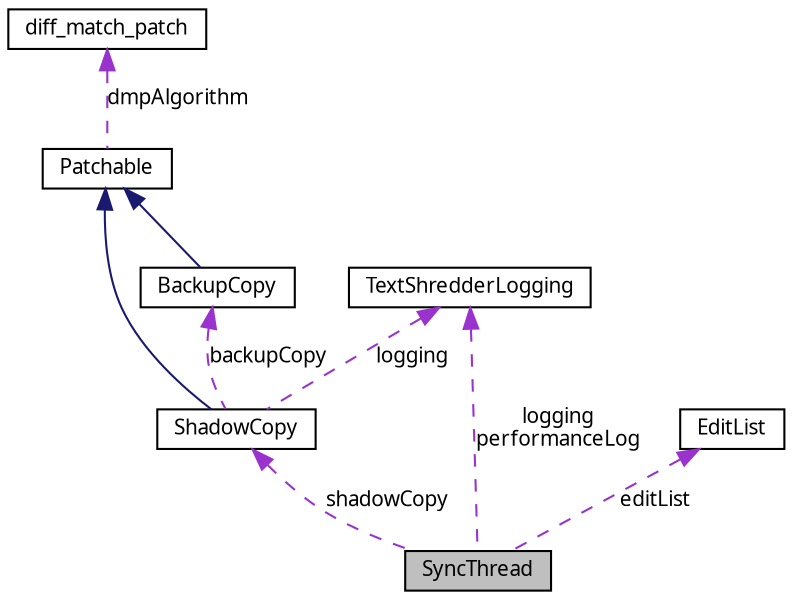 digraph G
{
  edge [fontname="FreeSans.ttf",fontsize="10",labelfontname="FreeSans.ttf",labelfontsize="10"];
  node [fontname="FreeSans.ttf",fontsize="10",shape=record];
  Node1 [label="SyncThread",height=0.2,width=0.4,color="black", fillcolor="grey75", style="filled" fontcolor="black"];
  Node2 -> Node1 [dir=back,color="darkorchid3",fontsize="10",style="dashed",label="shadowCopy",fontname="FreeSans.ttf"];
  Node2 [label="ShadowCopy",height=0.2,width=0.4,color="black", fillcolor="white", style="filled",URL="$class_shadow_copy.html"];
  Node3 -> Node2 [dir=back,color="midnightblue",fontsize="10",style="solid",fontname="FreeSans.ttf"];
  Node3 [label="Patchable",height=0.2,width=0.4,color="black", fillcolor="white", style="filled",URL="$class_patchable.html"];
  Node4 -> Node3 [dir=back,color="darkorchid3",fontsize="10",style="dashed",label="dmpAlgorithm",fontname="FreeSans.ttf"];
  Node4 [label="diff_match_patch",height=0.2,width=0.4,color="black", fillcolor="white", style="filled",URL="$classdiff__match__patch.html"];
  Node5 -> Node2 [dir=back,color="darkorchid3",fontsize="10",style="dashed",label="logging",fontname="FreeSans.ttf"];
  Node5 [label="TextShredderLogging",height=0.2,width=0.4,color="black", fillcolor="white", style="filled",URL="$class_text_shredder_logging.html"];
  Node6 -> Node2 [dir=back,color="darkorchid3",fontsize="10",style="dashed",label="backupCopy",fontname="FreeSans.ttf"];
  Node6 [label="BackupCopy",height=0.2,width=0.4,color="black", fillcolor="white", style="filled",URL="$class_backup_copy.html"];
  Node3 -> Node6 [dir=back,color="midnightblue",fontsize="10",style="solid",fontname="FreeSans.ttf"];
  Node5 -> Node1 [dir=back,color="darkorchid3",fontsize="10",style="dashed",label="logging\nperformanceLog",fontname="FreeSans.ttf"];
  Node7 -> Node1 [dir=back,color="darkorchid3",fontsize="10",style="dashed",label="editList",fontname="FreeSans.ttf"];
  Node7 [label="EditList",height=0.2,width=0.4,color="black", fillcolor="white", style="filled",URL="$class_edit_list.html"];
}
